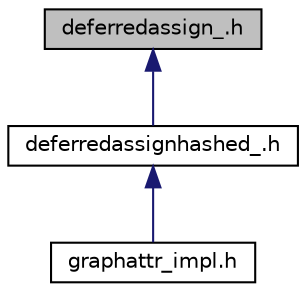 digraph G
{
  edge [fontname="Helvetica",fontsize="10",labelfontname="Helvetica",labelfontsize="10"];
  node [fontname="Helvetica",fontsize="10",shape=record];
  Node1 [label="deferredassign_.h",height=0.2,width=0.4,color="black", fillcolor="grey75", style="filled" fontcolor="black"];
  Node1 -> Node2 [dir="back",color="midnightblue",fontsize="10",style="solid",fontname="Helvetica"];
  Node2 [label="deferredassignhashed_.h",height=0.2,width=0.4,color="black", fillcolor="white", style="filled",URL="$deferredassignhashed___8h.html"];
  Node2 -> Node3 [dir="back",color="midnightblue",fontsize="10",style="solid",fontname="Helvetica"];
  Node3 [label="graphattr_impl.h",height=0.2,width=0.4,color="black", fillcolor="white", style="filled",URL="$graphattr__impl_8h.html"];
}
